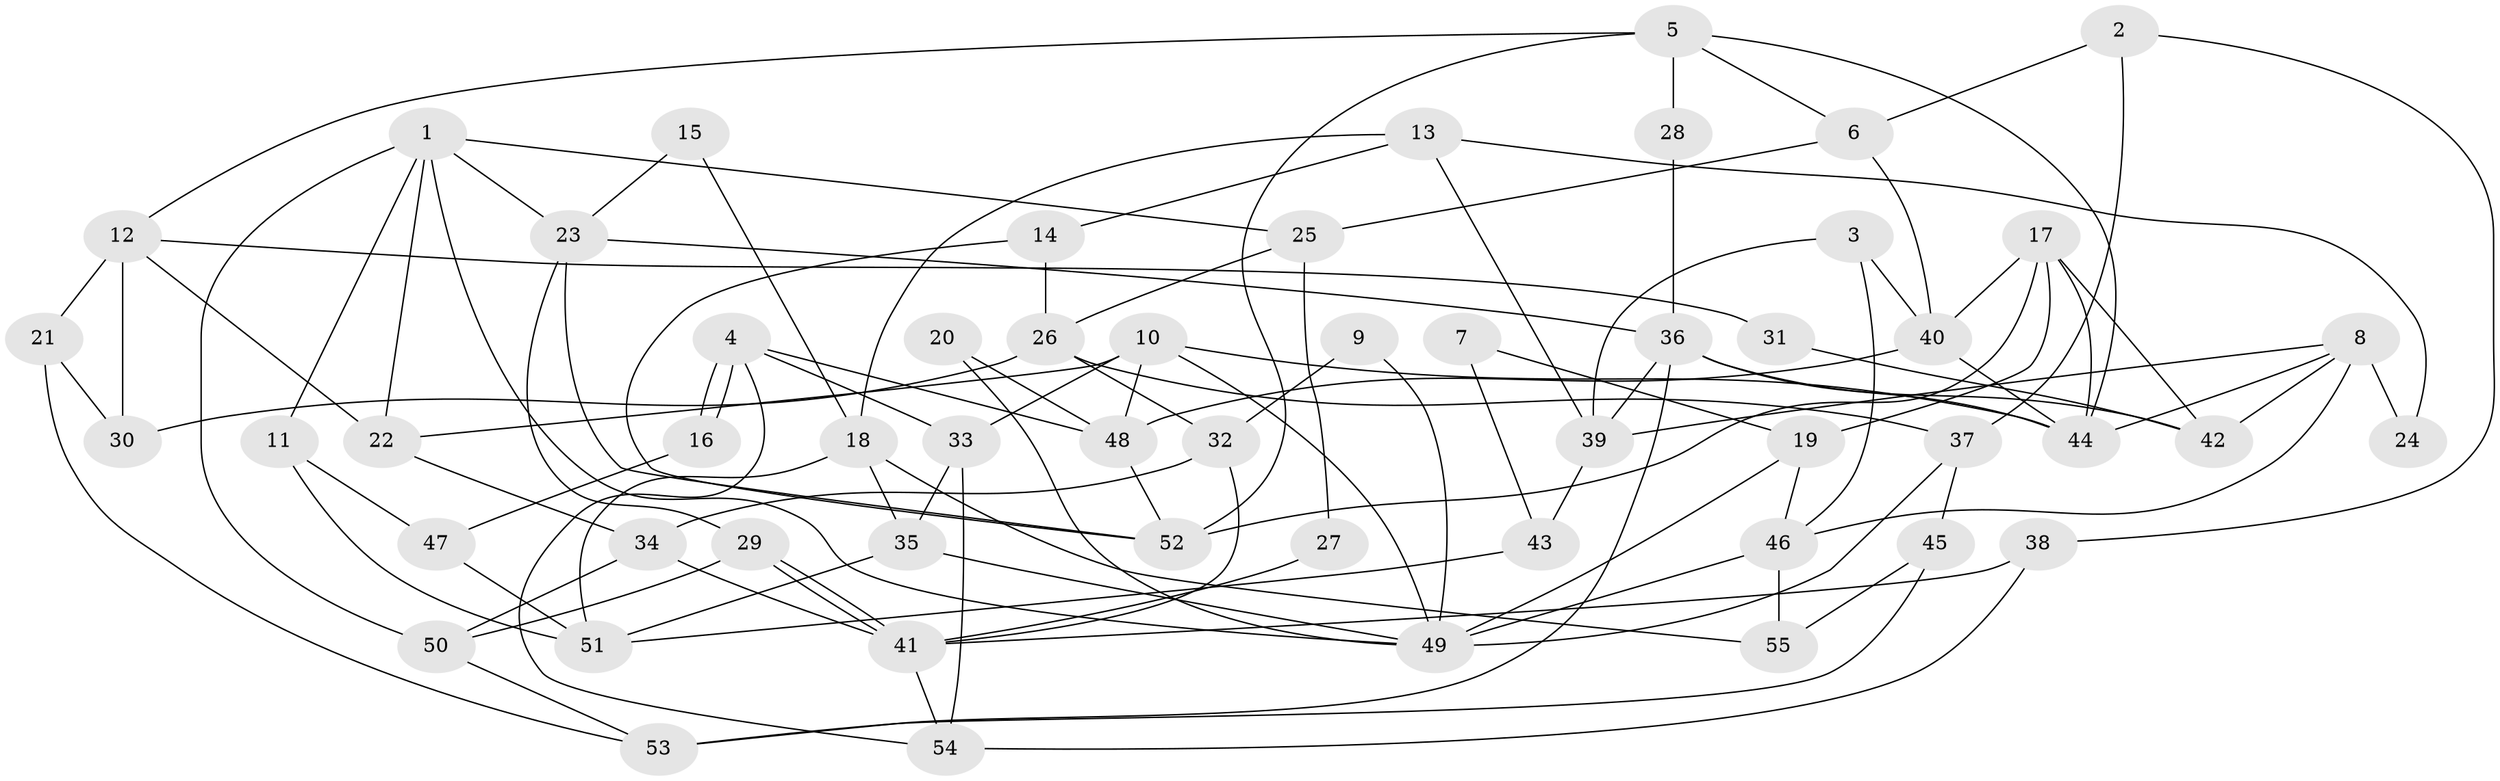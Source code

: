 // coarse degree distribution, {6: 0.15789473684210525, 5: 0.23684210526315788, 3: 0.15789473684210525, 4: 0.13157894736842105, 2: 0.18421052631578946, 7: 0.13157894736842105}
// Generated by graph-tools (version 1.1) at 2025/24/03/03/25 07:24:00]
// undirected, 55 vertices, 110 edges
graph export_dot {
graph [start="1"]
  node [color=gray90,style=filled];
  1;
  2;
  3;
  4;
  5;
  6;
  7;
  8;
  9;
  10;
  11;
  12;
  13;
  14;
  15;
  16;
  17;
  18;
  19;
  20;
  21;
  22;
  23;
  24;
  25;
  26;
  27;
  28;
  29;
  30;
  31;
  32;
  33;
  34;
  35;
  36;
  37;
  38;
  39;
  40;
  41;
  42;
  43;
  44;
  45;
  46;
  47;
  48;
  49;
  50;
  51;
  52;
  53;
  54;
  55;
  1 -- 22;
  1 -- 49;
  1 -- 11;
  1 -- 23;
  1 -- 25;
  1 -- 50;
  2 -- 6;
  2 -- 38;
  2 -- 37;
  3 -- 39;
  3 -- 46;
  3 -- 40;
  4 -- 48;
  4 -- 16;
  4 -- 16;
  4 -- 33;
  4 -- 54;
  5 -- 12;
  5 -- 52;
  5 -- 6;
  5 -- 28;
  5 -- 44;
  6 -- 40;
  6 -- 25;
  7 -- 43;
  7 -- 19;
  8 -- 46;
  8 -- 44;
  8 -- 24;
  8 -- 39;
  8 -- 42;
  9 -- 49;
  9 -- 32;
  10 -- 44;
  10 -- 48;
  10 -- 22;
  10 -- 33;
  10 -- 49;
  11 -- 51;
  11 -- 47;
  12 -- 21;
  12 -- 22;
  12 -- 30;
  12 -- 31;
  13 -- 18;
  13 -- 14;
  13 -- 24;
  13 -- 39;
  14 -- 52;
  14 -- 26;
  15 -- 18;
  15 -- 23;
  16 -- 47;
  17 -- 42;
  17 -- 44;
  17 -- 19;
  17 -- 40;
  17 -- 52;
  18 -- 55;
  18 -- 35;
  18 -- 51;
  19 -- 49;
  19 -- 46;
  20 -- 48;
  20 -- 49;
  21 -- 53;
  21 -- 30;
  22 -- 34;
  23 -- 36;
  23 -- 29;
  23 -- 52;
  25 -- 26;
  25 -- 27;
  26 -- 32;
  26 -- 30;
  26 -- 37;
  27 -- 41;
  28 -- 36;
  29 -- 41;
  29 -- 41;
  29 -- 50;
  31 -- 42;
  32 -- 41;
  32 -- 34;
  33 -- 35;
  33 -- 54;
  34 -- 50;
  34 -- 41;
  35 -- 49;
  35 -- 51;
  36 -- 44;
  36 -- 39;
  36 -- 42;
  36 -- 53;
  37 -- 45;
  37 -- 49;
  38 -- 41;
  38 -- 54;
  39 -- 43;
  40 -- 44;
  40 -- 48;
  41 -- 54;
  43 -- 51;
  45 -- 53;
  45 -- 55;
  46 -- 49;
  46 -- 55;
  47 -- 51;
  48 -- 52;
  50 -- 53;
}
